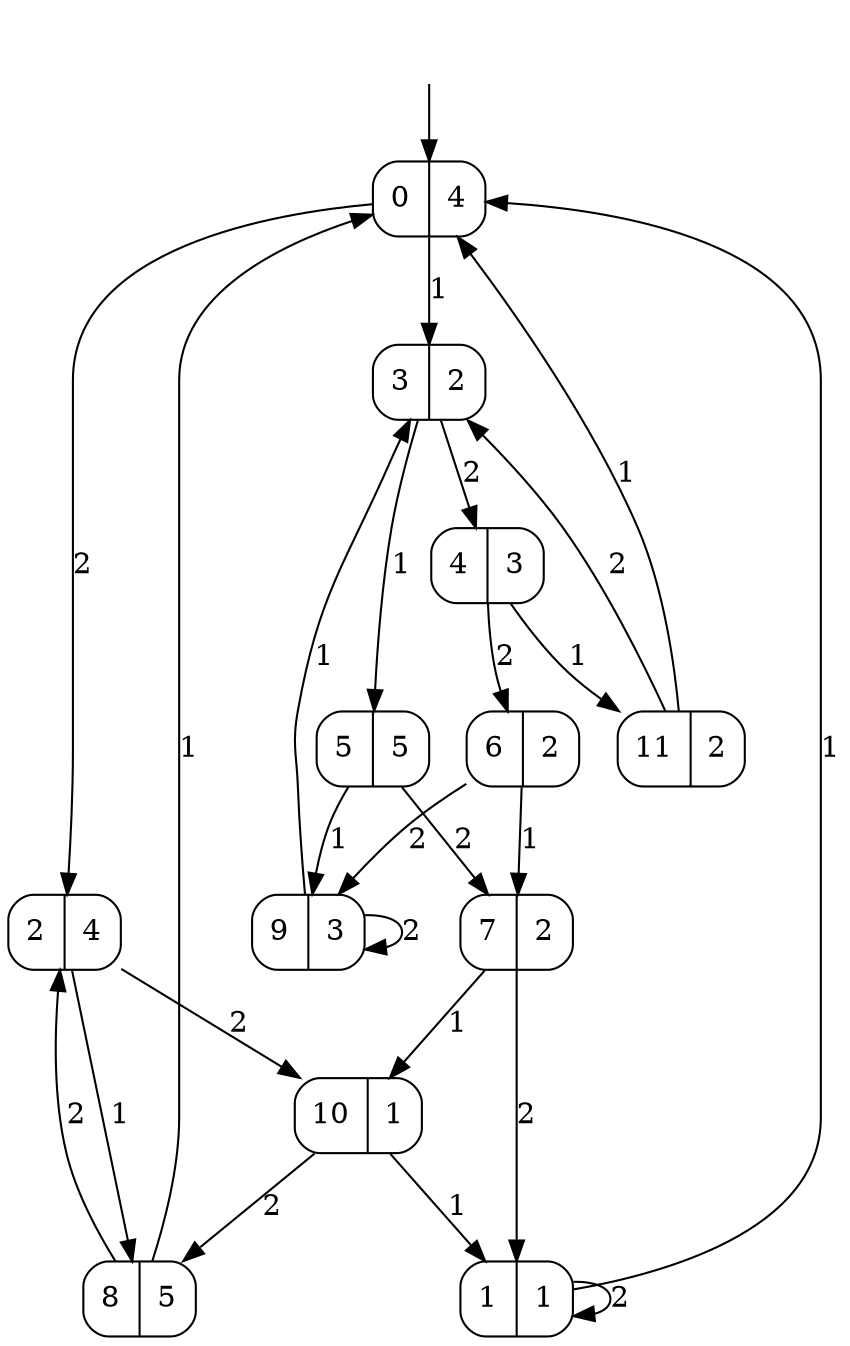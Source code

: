 digraph moore_size_12_inputs_2_output5_3 {
0 [label="0|4", shape=record, style=rounded];
1 [label="1|1", shape=record, style=rounded];
2 [label="2|4", shape=record, style=rounded];
3 [label="3|2", shape=record, style=rounded];
4 [label="4|3", shape=record, style=rounded];
5 [label="5|5", shape=record, style=rounded];
6 [label="6|2", shape=record, style=rounded];
7 [label="7|2", shape=record, style=rounded];
8 [label="8|5", shape=record, style=rounded];
9 [label="9|3", shape=record, style=rounded];
10 [label="10|1", shape=record, style=rounded];
11 [label="11|2", shape=record, style=rounded];
0 -> 3  [label=1];
0 -> 2  [label=2];
1 -> 0  [label=1];
1 -> 1  [label=2];
2 -> 8  [label=1];
2 -> 10  [label=2];
3 -> 5  [label=1];
3 -> 4  [label=2];
4 -> 11  [label=1];
4 -> 6  [label=2];
5 -> 9  [label=1];
5 -> 7  [label=2];
6 -> 7  [label=1];
6 -> 9  [label=2];
7 -> 10  [label=1];
7 -> 1  [label=2];
8 -> 0  [label=1];
8 -> 2  [label=2];
9 -> 3  [label=1];
9 -> 9  [label=2];
10 -> 1  [label=1];
10 -> 8  [label=2];
11 -> 0  [label=1];
11 -> 3  [label=2];
__start0 [label="", shape=none];
__start0 -> 0  [label=""];
}
